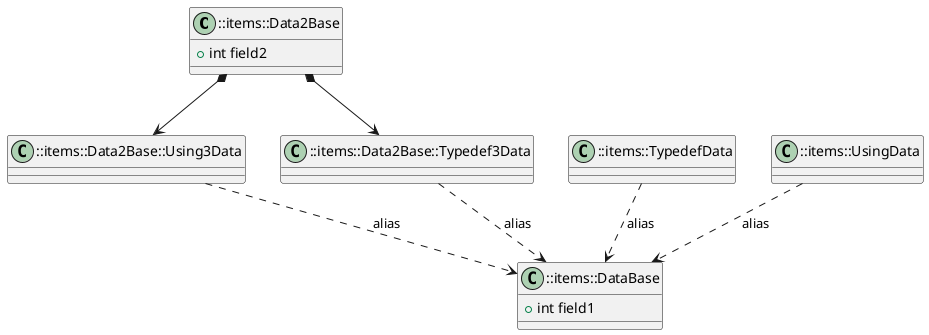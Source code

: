 @startuml

class "::items::Data2Base" as @15 {
    {field} + int field2
}
class "::items::TypedefData" as @26 {
}
class "::items::UsingData" as @42 {
}
class "::items::DataBase" as @38 {
    {field} + int field1
}
class "::items::Data2Base::Using3Data" as @66 {
}
class "::items::Data2Base::Typedef3Data" as @73 {
}
class "::items::DataBase" as @38
class "::items::DataBase" as @38
class "::items::DataBase" as @38
class "::items::DataBase" as @38

' ::items::Data2Base *--> ::items::Data2Base::Using3Data
"@15" *--> "@66"
' ::items::Data2Base *--> ::items::Data2Base::Typedef3Data
"@15" *--> "@73"
' ::items::TypedefData ..> ::items::DataBase
"@26" ..> "@38": alias
' ::items::UsingData ..> ::items::DataBase
"@42" ..> "@38": alias
' ::items::Data2Base::Using3Data ..> ::items::DataBase
"@66" ..> "@38": alias
' ::items::Data2Base::Typedef3Data ..> ::items::DataBase
"@73" ..> "@38": alias

@enduml
